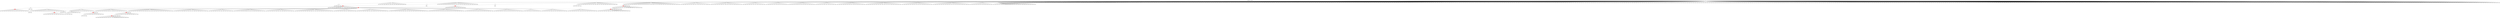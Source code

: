 digraph g {
	"49" -> "50";
	"50" [label="11"];
	"44" -> "45";
	"45" [color=indianred1, style=filled, label="2"];
	"43" -> "44";
	"44" [label="16"];
	"42" -> "43";
	"43" [color=indianred1, style=filled, label="25"];
	"41" -> "42";
	"42" [label="2"];
	"33" -> "34";
	"34" [label="22"];
	"29" -> "30";
	"30" [color=indianred1, style=filled, label="7"];
	"27" -> "28";
	"28" [label="13"];
	"26" -> "27";
	"27" [label="37"];
	"26" -> "29";
	"29" [label="8"];
	"22" -> "23";
	"23" [label="26"];
	"21" -> "22";
	"22" [color=indianred1, style=filled, label="20"];
	"20" -> "21";
	"21" [label="29"];
	"17" -> "18";
	"18" [color=indianred1, style=filled, label="18"];
	"16" -> "17";
	"17" [label="3"];
	"15" -> "16";
	"16" [color=indianred1, style=filled, label="49"];
	"14" -> "15";
	"15" [label="18"];
	"10" -> "11";
	"11" [label="42"];
	"10" -> "12";
	"12" [label="21"];
	"10" -> "13";
	"13" [label="19"];
	"10" -> "14";
	"14" [label="49"];
	"10" -> "19";
	"19" [label="33"];
	"10" -> "20";
	"20" [label="20"];
	"10" -> "24";
	"24" [label="31"];
	"10" -> "25";
	"25" [label="4"];
	"10" -> "26";
	"26" [label="7"];
	"10" -> "31";
	"31" [label="36"];
	"10" -> "32";
	"32" [label="46"];
	"10" -> "33";
	"33" [label="32"];
	"10" -> "35";
	"35" [label="15"];
	"10" -> "36";
	"36" [label="41"];
	"10" -> "37";
	"37" [label="43"];
	"10" -> "38";
	"38" [label="24"];
	"10" -> "39";
	"39" [label="10"];
	"10" -> "40";
	"40" [label="6"];
	"9" -> "10";
	"10" [color=indianred1, style=filled, label="34"];
	"8" -> "9";
	"9" [color=indianred1, style=filled, label="27"];
	"6" -> "7";
	"7" [label="17"];
	"6" -> "8";
	"8" [label="34"];
	"4" -> "5";
	"5" [color=indianred1, style=filled, label="47"];
	"3" -> "4";
	"4" [label="9"];
	"2" -> "3";
	"3" [color=indianred1, style=filled, label="50"];
	"1" -> "2";
	"2" [label="47"];
	"0" -> "1";
	"1" [label="50"];
	"0" -> "6";
	"6" [label="27"];
	"0" -> "41";
	"41" [label="25"];
	"0" -> "46";
	"46" [label="5"];
	"0" -> "47";
	"47" [label="12"];
	"0" -> "48";
	"48" [label="14"];
	"0" -> "49";
	"49" [label="1"];
	"0" -> "51";
	"51" [label="40"];
	"0" -> "52";
	"52" [label="39"];
	"0" -> "53";
	"53" [label="28"];
	"0" -> "54";
	"54" [label="35"];
	"0" -> "55";
	"55" [label="45"];
	"0" -> "56";
	"56" [label="30"];
	"0" -> "57";
	"57" [label="38"];
	"0" -> "58";
	"58" [label="44"];
	"0" -> "59";
	"59" [label="48"];
	"0" -> "60";
	"60" [label="23"];
	"0" [label="germline"];
	"0" -> "cell1";
	"cell1" [shape=box];
	"1" -> "cell2";
	"cell2" [shape=box];
	"49" -> "cell3";
	"cell3" [shape=box];
	"0" -> "cell4";
	"cell4" [shape=box];
	"0" -> "cell5";
	"cell5" [shape=box];
	"0" -> "cell6";
	"cell6" [shape=box];
	"32" -> "cell7";
	"cell7" [shape=box];
	"0" -> "cell8";
	"cell8" [shape=box];
	"0" -> "cell9";
	"cell9" [shape=box];
	"38" -> "cell10";
	"cell10" [shape=box];
	"0" -> "cell11";
	"cell11" [shape=box];
	"50" -> "cell12";
	"cell12" [shape=box];
	"0" -> "cell13";
	"cell13" [shape=box];
	"11" -> "cell14";
	"cell14" [shape=box];
	"0" -> "cell15";
	"cell15" [shape=box];
	"0" -> "cell16";
	"cell16" [shape=box];
	"16" -> "cell17";
	"cell17" [shape=box];
	"0" -> "cell18";
	"cell18" [shape=box];
	"0" -> "cell19";
	"cell19" [shape=box];
	"41" -> "cell20";
	"cell20" [shape=box];
	"49" -> "cell21";
	"cell21" [shape=box];
	"39" -> "cell22";
	"cell22" [shape=box];
	"19" -> "cell23";
	"cell23" [shape=box];
	"0" -> "cell24";
	"cell24" [shape=box];
	"0" -> "cell25";
	"cell25" [shape=box];
	"0" -> "cell26";
	"cell26" [shape=box];
	"0" -> "cell27";
	"cell27" [shape=box];
	"0" -> "cell28";
	"cell28" [shape=box];
	"43" -> "cell29";
	"cell29" [shape=box];
	"39" -> "cell30";
	"cell30" [shape=box];
	"0" -> "cell31";
	"cell31" [shape=box];
	"0" -> "cell32";
	"cell32" [shape=box];
	"0" -> "cell33";
	"cell33" [shape=box];
	"0" -> "cell34";
	"cell34" [shape=box];
	"0" -> "cell35";
	"cell35" [shape=box];
	"0" -> "cell36";
	"cell36" [shape=box];
	"0" -> "cell37";
	"cell37" [shape=box];
	"9" -> "cell38";
	"cell38" [shape=box];
	"0" -> "cell39";
	"cell39" [shape=box];
	"0" -> "cell40";
	"cell40" [shape=box];
	"0" -> "cell41";
	"cell41" [shape=box];
	"0" -> "cell42";
	"cell42" [shape=box];
	"45" -> "cell43";
	"cell43" [shape=box];
	"0" -> "cell44";
	"cell44" [shape=box];
	"33" -> "cell45";
	"cell45" [shape=box];
	"0" -> "cell46";
	"cell46" [shape=box];
	"0" -> "cell47";
	"cell47" [shape=box];
	"0" -> "cell48";
	"cell48" [shape=box];
	"0" -> "cell49";
	"cell49" [shape=box];
	"50" -> "cell50";
	"cell50" [shape=box];
	"0" -> "cell51";
	"cell51" [shape=box];
	"39" -> "cell52";
	"cell52" [shape=box];
	"35" -> "cell53";
	"cell53" [shape=box];
	"58" -> "cell54";
	"cell54" [shape=box];
	"0" -> "cell55";
	"cell55" [shape=box];
	"0" -> "cell56";
	"cell56" [shape=box];
	"0" -> "cell57";
	"cell57" [shape=box];
	"0" -> "cell58";
	"cell58" [shape=box];
	"24" -> "cell59";
	"cell59" [shape=box];
	"14" -> "cell60";
	"cell60" [shape=box];
	"16" -> "cell61";
	"cell61" [shape=box];
	"0" -> "cell62";
	"cell62" [shape=box];
	"12" -> "cell63";
	"cell63" [shape=box];
	"13" -> "cell64";
	"cell64" [shape=box];
	"47" -> "cell65";
	"cell65" [shape=box];
	"24" -> "cell66";
	"cell66" [shape=box];
	"60" -> "cell67";
	"cell67" [shape=box];
	"55" -> "cell68";
	"cell68" [shape=box];
	"32" -> "cell69";
	"cell69" [shape=box];
	"0" -> "cell70";
	"cell70" [shape=box];
	"0" -> "cell71";
	"cell71" [shape=box];
	"13" -> "cell72";
	"cell72" [shape=box];
	"0" -> "cell73";
	"cell73" [shape=box];
	"1" -> "cell74";
	"cell74" [shape=box];
	"0" -> "cell75";
	"cell75" [shape=box];
	"39" -> "cell76";
	"cell76" [shape=box];
	"0" -> "cell77";
	"cell77" [shape=box];
	"19" -> "cell78";
	"cell78" [shape=box];
	"0" -> "cell79";
	"cell79" [shape=box];
	"0" -> "cell80";
	"cell80" [shape=box];
	"3" -> "cell81";
	"cell81" [shape=box];
	"0" -> "cell82";
	"cell82" [shape=box];
	"0" -> "cell83";
	"cell83" [shape=box];
	"52" -> "cell84";
	"cell84" [shape=box];
	"14" -> "cell85";
	"cell85" [shape=box];
	"25" -> "cell86";
	"cell86" [shape=box];
	"57" -> "cell87";
	"cell87" [shape=box];
	"0" -> "cell88";
	"cell88" [shape=box];
	"0" -> "cell89";
	"cell89" [shape=box];
	"31" -> "cell90";
	"cell90" [shape=box];
	"0" -> "cell91";
	"cell91" [shape=box];
	"0" -> "cell92";
	"cell92" [shape=box];
	"0" -> "cell93";
	"cell93" [shape=box];
	"35" -> "cell94";
	"cell94" [shape=box];
	"20" -> "cell95";
	"cell95" [shape=box];
	"0" -> "cell96";
	"cell96" [shape=box];
	"13" -> "cell97";
	"cell97" [shape=box];
	"0" -> "cell98";
	"cell98" [shape=box];
	"5" -> "cell99";
	"cell99" [shape=box];
	"17" -> "cell100";
	"cell100" [shape=box];
	"0" -> "cell101";
	"cell101" [shape=box];
	"0" -> "cell102";
	"cell102" [shape=box];
	"0" -> "cell103";
	"cell103" [shape=box];
	"0" -> "cell104";
	"cell104" [shape=box];
	"6" -> "cell105";
	"cell105" [shape=box];
	"0" -> "cell106";
	"cell106" [shape=box];
	"0" -> "cell107";
	"cell107" [shape=box];
	"58" -> "cell108";
	"cell108" [shape=box];
	"0" -> "cell109";
	"cell109" [shape=box];
	"22" -> "cell110";
	"cell110" [shape=box];
	"0" -> "cell111";
	"cell111" [shape=box];
	"0" -> "cell112";
	"cell112" [shape=box];
	"0" -> "cell113";
	"cell113" [shape=box];
	"38" -> "cell114";
	"cell114" [shape=box];
	"0" -> "cell115";
	"cell115" [shape=box];
	"58" -> "cell116";
	"cell116" [shape=box];
	"13" -> "cell117";
	"cell117" [shape=box];
	"0" -> "cell118";
	"cell118" [shape=box];
	"0" -> "cell119";
	"cell119" [shape=box];
	"30" -> "cell120";
	"cell120" [shape=box];
	"59" -> "cell121";
	"cell121" [shape=box];
	"0" -> "cell122";
	"cell122" [shape=box];
	"27" -> "cell123";
	"cell123" [shape=box];
	"41" -> "cell124";
	"cell124" [shape=box];
	"5" -> "cell125";
	"cell125" [shape=box];
	"13" -> "cell126";
	"cell126" [shape=box];
	"32" -> "cell127";
	"cell127" [shape=box];
	"41" -> "cell128";
	"cell128" [shape=box];
	"41" -> "cell129";
	"cell129" [shape=box];
	"24" -> "cell130";
	"cell130" [shape=box];
	"5" -> "cell131";
	"cell131" [shape=box];
	"0" -> "cell132";
	"cell132" [shape=box];
	"0" -> "cell133";
	"cell133" [shape=box];
	"0" -> "cell134";
	"cell134" [shape=box];
	"0" -> "cell135";
	"cell135" [shape=box];
	"32" -> "cell136";
	"cell136" [shape=box];
	"0" -> "cell137";
	"cell137" [shape=box];
	"35" -> "cell138";
	"cell138" [shape=box];
	"0" -> "cell139";
	"cell139" [shape=box];
	"31" -> "cell140";
	"cell140" [shape=box];
	"0" -> "cell141";
	"cell141" [shape=box];
	"0" -> "cell142";
	"cell142" [shape=box];
	"19" -> "cell143";
	"cell143" [shape=box];
	"0" -> "cell144";
	"cell144" [shape=box];
	"0" -> "cell145";
	"cell145" [shape=box];
	"0" -> "cell146";
	"cell146" [shape=box];
	"0" -> "cell147";
	"cell147" [shape=box];
	"0" -> "cell148";
	"cell148" [shape=box];
	"40" -> "cell149";
	"cell149" [shape=box];
	"42" -> "cell150";
	"cell150" [shape=box];
	"35" -> "cell151";
	"cell151" [shape=box];
	"0" -> "cell152";
	"cell152" [shape=box];
	"14" -> "cell153";
	"cell153" [shape=box];
	"21" -> "cell154";
	"cell154" [shape=box];
	"1" -> "cell155";
	"cell155" [shape=box];
	"52" -> "cell156";
	"cell156" [shape=box];
	"32" -> "cell157";
	"cell157" [shape=box];
	"29" -> "cell158";
	"cell158" [shape=box];
	"0" -> "cell159";
	"cell159" [shape=box];
	"39" -> "cell160";
	"cell160" [shape=box];
	"6" -> "cell161";
	"cell161" [shape=box];
	"0" -> "cell162";
	"cell162" [shape=box];
	"0" -> "cell163";
	"cell163" [shape=box];
	"0" -> "cell164";
	"cell164" [shape=box];
	"0" -> "cell165";
	"cell165" [shape=box];
	"0" -> "cell166";
	"cell166" [shape=box];
	"56" -> "cell167";
	"cell167" [shape=box];
	"27" -> "cell168";
	"cell168" [shape=box];
	"25" -> "cell169";
	"cell169" [shape=box];
	"0" -> "cell170";
	"cell170" [shape=box];
	"31" -> "cell171";
	"cell171" [shape=box];
	"0" -> "cell172";
	"cell172" [shape=box];
	"0" -> "cell173";
	"cell173" [shape=box];
	"0" -> "cell174";
	"cell174" [shape=box];
	"0" -> "cell175";
	"cell175" [shape=box];
	"18" -> "cell176";
	"cell176" [shape=box];
	"0" -> "cell177";
	"cell177" [shape=box];
	"51" -> "cell178";
	"cell178" [shape=box];
	"0" -> "cell179";
	"cell179" [shape=box];
	"0" -> "cell180";
	"cell180" [shape=box];
	"0" -> "cell181";
	"cell181" [shape=box];
	"35" -> "cell182";
	"cell182" [shape=box];
	"0" -> "cell183";
	"cell183" [shape=box];
	"0" -> "cell184";
	"cell184" [shape=box];
	"0" -> "cell185";
	"cell185" [shape=box];
	"0" -> "cell186";
	"cell186" [shape=box];
	"0" -> "cell187";
	"cell187" [shape=box];
	"0" -> "cell188";
	"cell188" [shape=box];
	"0" -> "cell189";
	"cell189" [shape=box];
	"59" -> "cell190";
	"cell190" [shape=box];
	"0" -> "cell191";
	"cell191" [shape=box];
	"1" -> "cell192";
	"cell192" [shape=box];
	"0" -> "cell193";
	"cell193" [shape=box];
	"59" -> "cell194";
	"cell194" [shape=box];
	"0" -> "cell195";
	"cell195" [shape=box];
	"20" -> "cell196";
	"cell196" [shape=box];
	"0" -> "cell197";
	"cell197" [shape=box];
	"11" -> "cell198";
	"cell198" [shape=box];
	"0" -> "cell199";
	"cell199" [shape=box];
	"0" -> "cell200";
	"cell200" [shape=box];
	"36" -> "cell201";
	"cell201" [shape=box];
	"0" -> "cell202";
	"cell202" [shape=box];
	"6" -> "cell203";
	"cell203" [shape=box];
	"0" -> "cell204";
	"cell204" [shape=box];
	"0" -> "cell205";
	"cell205" [shape=box];
	"18" -> "cell206";
	"cell206" [shape=box];
	"0" -> "cell207";
	"cell207" [shape=box];
	"0" -> "cell208";
	"cell208" [shape=box];
	"0" -> "cell209";
	"cell209" [shape=box];
	"0" -> "cell210";
	"cell210" [shape=box];
	"0" -> "cell211";
	"cell211" [shape=box];
	"30" -> "cell212";
	"cell212" [shape=box];
	"0" -> "cell213";
	"cell213" [shape=box];
	"0" -> "cell214";
	"cell214" [shape=box];
	"0" -> "cell215";
	"cell215" [shape=box];
	"20" -> "cell216";
	"cell216" [shape=box];
	"47" -> "cell217";
	"cell217" [shape=box];
	"43" -> "cell218";
	"cell218" [shape=box];
	"0" -> "cell219";
	"cell219" [shape=box];
	"1" -> "cell220";
	"cell220" [shape=box];
	"33" -> "cell221";
	"cell221" [shape=box];
	"0" -> "cell222";
	"cell222" [shape=box];
	"0" -> "cell223";
	"cell223" [shape=box];
	"0" -> "cell224";
	"cell224" [shape=box];
	"7" -> "cell225";
	"cell225" [shape=box];
	"0" -> "cell226";
	"cell226" [shape=box];
	"35" -> "cell227";
	"cell227" [shape=box];
	"31" -> "cell228";
	"cell228" [shape=box];
	"18" -> "cell229";
	"cell229" [shape=box];
	"11" -> "cell230";
	"cell230" [shape=box];
	"0" -> "cell231";
	"cell231" [shape=box];
	"45" -> "cell232";
	"cell232" [shape=box];
	"5" -> "cell233";
	"cell233" [shape=box];
	"0" -> "cell234";
	"cell234" [shape=box];
	"3" -> "cell235";
	"cell235" [shape=box];
	"1" -> "cell236";
	"cell236" [shape=box];
	"0" -> "cell237";
	"cell237" [shape=box];
	"0" -> "cell238";
	"cell238" [shape=box];
	"0" -> "cell239";
	"cell239" [shape=box];
	"0" -> "cell240";
	"cell240" [shape=box];
	"31" -> "cell241";
	"cell241" [shape=box];
	"0" -> "cell242";
	"cell242" [shape=box];
	"3" -> "cell243";
	"cell243" [shape=box];
	"58" -> "cell244";
	"cell244" [shape=box];
	"20" -> "cell245";
	"cell245" [shape=box];
	"43" -> "cell246";
	"cell246" [shape=box];
	"1" -> "cell247";
	"cell247" [shape=box];
	"0" -> "cell248";
	"cell248" [shape=box];
	"0" -> "cell249";
	"cell249" [shape=box];
	"19" -> "cell250";
	"cell250" [shape=box];
	"17" -> "cell251";
	"cell251" [shape=box];
	"3" -> "cell252";
	"cell252" [shape=box];
	"0" -> "cell253";
	"cell253" [shape=box];
	"0" -> "cell254";
	"cell254" [shape=box];
	"41" -> "cell255";
	"cell255" [shape=box];
	"0" -> "cell256";
	"cell256" [shape=box];
	"28" -> "cell257";
	"cell257" [shape=box];
	"16" -> "cell258";
	"cell258" [shape=box];
	"0" -> "cell259";
	"cell259" [shape=box];
	"18" -> "cell260";
	"cell260" [shape=box];
	"0" -> "cell261";
	"cell261" [shape=box];
	"0" -> "cell262";
	"cell262" [shape=box];
	"41" -> "cell263";
	"cell263" [shape=box];
	"0" -> "cell264";
	"cell264" [shape=box];
	"0" -> "cell265";
	"cell265" [shape=box];
	"0" -> "cell266";
	"cell266" [shape=box];
	"47" -> "cell267";
	"cell267" [shape=box];
	"57" -> "cell268";
	"cell268" [shape=box];
	"0" -> "cell269";
	"cell269" [shape=box];
	"0" -> "cell270";
	"cell270" [shape=box];
	"11" -> "cell271";
	"cell271" [shape=box];
	"59" -> "cell272";
	"cell272" [shape=box];
	"0" -> "cell273";
	"cell273" [shape=box];
	"0" -> "cell274";
	"cell274" [shape=box];
	"23" -> "cell275";
	"cell275" [shape=box];
	"0" -> "cell276";
	"cell276" [shape=box];
	"16" -> "cell277";
	"cell277" [shape=box];
	"57" -> "cell278";
	"cell278" [shape=box];
	"0" -> "cell279";
	"cell279" [shape=box];
	"0" -> "cell280";
	"cell280" [shape=box];
	"0" -> "cell281";
	"cell281" [shape=box];
	"0" -> "cell282";
	"cell282" [shape=box];
	"0" -> "cell283";
	"cell283" [shape=box];
	"48" -> "cell284";
	"cell284" [shape=box];
	"12" -> "cell285";
	"cell285" [shape=box];
	"0" -> "cell286";
	"cell286" [shape=box];
	"0" -> "cell287";
	"cell287" [shape=box];
	"45" -> "cell288";
	"cell288" [shape=box];
	"0" -> "cell289";
	"cell289" [shape=box];
	"0" -> "cell290";
	"cell290" [shape=box];
	"0" -> "cell291";
	"cell291" [shape=box];
	"58" -> "cell292";
	"cell292" [shape=box];
	"0" -> "cell293";
	"cell293" [shape=box];
	"0" -> "cell294";
	"cell294" [shape=box];
	"6" -> "cell295";
	"cell295" [shape=box];
	"0" -> "cell296";
	"cell296" [shape=box];
	"57" -> "cell297";
	"cell297" [shape=box];
	"16" -> "cell298";
	"cell298" [shape=box];
	"0" -> "cell299";
	"cell299" [shape=box];
	"56" -> "cell300";
	"cell300" [shape=box];
	"5" -> "cell301";
	"cell301" [shape=box];
	"4" -> "cell302";
	"cell302" [shape=box];
	"0" -> "cell303";
	"cell303" [shape=box];
	"24" -> "cell304";
	"cell304" [shape=box];
	"0" -> "cell305";
	"cell305" [shape=box];
	"0" -> "cell306";
	"cell306" [shape=box];
	"40" -> "cell307";
	"cell307" [shape=box];
	"0" -> "cell308";
	"cell308" [shape=box];
	"0" -> "cell309";
	"cell309" [shape=box];
	"0" -> "cell310";
	"cell310" [shape=box];
	"0" -> "cell311";
	"cell311" [shape=box];
	"0" -> "cell312";
	"cell312" [shape=box];
	"9" -> "cell313";
	"cell313" [shape=box];
	"6" -> "cell314";
	"cell314" [shape=box];
	"0" -> "cell315";
	"cell315" [shape=box];
	"24" -> "cell316";
	"cell316" [shape=box];
	"9" -> "cell317";
	"cell317" [shape=box];
	"0" -> "cell318";
	"cell318" [shape=box];
	"0" -> "cell319";
	"cell319" [shape=box];
	"57" -> "cell320";
	"cell320" [shape=box];
	"49" -> "cell321";
	"cell321" [shape=box];
	"36" -> "cell322";
	"cell322" [shape=box];
	"0" -> "cell323";
	"cell323" [shape=box];
	"38" -> "cell324";
	"cell324" [shape=box];
	"0" -> "cell325";
	"cell325" [shape=box];
	"0" -> "cell326";
	"cell326" [shape=box];
	"0" -> "cell327";
	"cell327" [shape=box];
	"0" -> "cell328";
	"cell328" [shape=box];
	"0" -> "cell329";
	"cell329" [shape=box];
	"0" -> "cell330";
	"cell330" [shape=box];
	"3" -> "cell331";
	"cell331" [shape=box];
	"0" -> "cell332";
	"cell332" [shape=box];
	"40" -> "cell333";
	"cell333" [shape=box];
	"0" -> "cell334";
	"cell334" [shape=box];
	"0" -> "cell335";
	"cell335" [shape=box];
	"32" -> "cell336";
	"cell336" [shape=box];
	"25" -> "cell337";
	"cell337" [shape=box];
	"0" -> "cell338";
	"cell338" [shape=box];
	"0" -> "cell339";
	"cell339" [shape=box];
	"0" -> "cell340";
	"cell340" [shape=box];
	"0" -> "cell341";
	"cell341" [shape=box];
	"0" -> "cell342";
	"cell342" [shape=box];
	"56" -> "cell343";
	"cell343" [shape=box];
	"0" -> "cell344";
	"cell344" [shape=box];
	"55" -> "cell345";
	"cell345" [shape=box];
	"0" -> "cell346";
	"cell346" [shape=box];
	"56" -> "cell347";
	"cell347" [shape=box];
	"0" -> "cell348";
	"cell348" [shape=box];
	"0" -> "cell349";
	"cell349" [shape=box];
	"0" -> "cell350";
	"cell350" [shape=box];
	"41" -> "cell351";
	"cell351" [shape=box];
	"0" -> "cell352";
	"cell352" [shape=box];
	"0" -> "cell353";
	"cell353" [shape=box];
	"0" -> "cell354";
	"cell354" [shape=box];
	"60" -> "cell355";
	"cell355" [shape=box];
	"1" -> "cell356";
	"cell356" [shape=box];
	"0" -> "cell357";
	"cell357" [shape=box];
	"0" -> "cell358";
	"cell358" [shape=box];
	"0" -> "cell359";
	"cell359" [shape=box];
	"33" -> "cell360";
	"cell360" [shape=box];
	"9" -> "cell361";
	"cell361" [shape=box];
	"0" -> "cell362";
	"cell362" [shape=box];
	"2" -> "cell363";
	"cell363" [shape=box];
	"55" -> "cell364";
	"cell364" [shape=box];
	"0" -> "cell365";
	"cell365" [shape=box];
	"48" -> "cell366";
	"cell366" [shape=box];
	"54" -> "cell367";
	"cell367" [shape=box];
	"16" -> "cell368";
	"cell368" [shape=box];
	"51" -> "cell369";
	"cell369" [shape=box];
	"0" -> "cell370";
	"cell370" [shape=box];
	"3" -> "cell371";
	"cell371" [shape=box];
	"14" -> "cell372";
	"cell372" [shape=box];
	"0" -> "cell373";
	"cell373" [shape=box];
	"0" -> "cell374";
	"cell374" [shape=box];
	"0" -> "cell375";
	"cell375" [shape=box];
	"0" -> "cell376";
	"cell376" [shape=box];
	"3" -> "cell377";
	"cell377" [shape=box];
	"45" -> "cell378";
	"cell378" [shape=box];
	"0" -> "cell379";
	"cell379" [shape=box];
	"51" -> "cell380";
	"cell380" [shape=box];
	"57" -> "cell381";
	"cell381" [shape=box];
	"0" -> "cell382";
	"cell382" [shape=box];
	"0" -> "cell383";
	"cell383" [shape=box];
	"0" -> "cell384";
	"cell384" [shape=box];
	"39" -> "cell385";
	"cell385" [shape=box];
	"0" -> "cell386";
	"cell386" [shape=box];
	"0" -> "cell387";
	"cell387" [shape=box];
	"0" -> "cell388";
	"cell388" [shape=box];
	"0" -> "cell389";
	"cell389" [shape=box];
	"0" -> "cell390";
	"cell390" [shape=box];
	"37" -> "cell391";
	"cell391" [shape=box];
	"0" -> "cell392";
	"cell392" [shape=box];
	"4" -> "cell393";
	"cell393" [shape=box];
	"0" -> "cell394";
	"cell394" [shape=box];
	"0" -> "cell395";
	"cell395" [shape=box];
	"0" -> "cell396";
	"cell396" [shape=box];
	"0" -> "cell397";
	"cell397" [shape=box];
	"0" -> "cell398";
	"cell398" [shape=box];
	"12" -> "cell399";
	"cell399" [shape=box];
	"16" -> "cell400";
	"cell400" [shape=box];
	"0" -> "cell401";
	"cell401" [shape=box];
	"0" -> "cell402";
	"cell402" [shape=box];
	"26" -> "cell403";
	"cell403" [shape=box];
	"0" -> "cell404";
	"cell404" [shape=box];
	"0" -> "cell405";
	"cell405" [shape=box];
	"0" -> "cell406";
	"cell406" [shape=box];
	"0" -> "cell407";
	"cell407" [shape=box];
	"6" -> "cell408";
	"cell408" [shape=box];
	"45" -> "cell409";
	"cell409" [shape=box];
	"0" -> "cell410";
	"cell410" [shape=box];
	"0" -> "cell411";
	"cell411" [shape=box];
	"6" -> "cell412";
	"cell412" [shape=box];
	"0" -> "cell413";
	"cell413" [shape=box];
	"19" -> "cell414";
	"cell414" [shape=box];
	"53" -> "cell415";
	"cell415" [shape=box];
	"39" -> "cell416";
	"cell416" [shape=box];
	"0" -> "cell417";
	"cell417" [shape=box];
	"0" -> "cell418";
	"cell418" [shape=box];
	"16" -> "cell419";
	"cell419" [shape=box];
	"0" -> "cell420";
	"cell420" [shape=box];
	"0" -> "cell421";
	"cell421" [shape=box];
	"47" -> "cell422";
	"cell422" [shape=box];
	"0" -> "cell423";
	"cell423" [shape=box];
	"35" -> "cell424";
	"cell424" [shape=box];
	"28" -> "cell425";
	"cell425" [shape=box];
	"0" -> "cell426";
	"cell426" [shape=box];
	"0" -> "cell427";
	"cell427" [shape=box];
	"3" -> "cell428";
	"cell428" [shape=box];
	"0" -> "cell429";
	"cell429" [shape=box];
	"29" -> "cell430";
	"cell430" [shape=box];
	"0" -> "cell431";
	"cell431" [shape=box];
	"32" -> "cell432";
	"cell432" [shape=box];
	"0" -> "cell433";
	"cell433" [shape=box];
	"0" -> "cell434";
	"cell434" [shape=box];
	"0" -> "cell435";
	"cell435" [shape=box];
	"1" -> "cell436";
	"cell436" [shape=box];
	"0" -> "cell437";
	"cell437" [shape=box];
	"19" -> "cell438";
	"cell438" [shape=box];
	"0" -> "cell439";
	"cell439" [shape=box];
	"0" -> "cell440";
	"cell440" [shape=box];
	"51" -> "cell441";
	"cell441" [shape=box];
	"0" -> "cell442";
	"cell442" [shape=box];
	"0" -> "cell443";
	"cell443" [shape=box];
	"0" -> "cell444";
	"cell444" [shape=box];
	"48" -> "cell445";
	"cell445" [shape=box];
	"45" -> "cell446";
	"cell446" [shape=box];
	"0" -> "cell447";
	"cell447" [shape=box];
	"0" -> "cell448";
	"cell448" [shape=box];
	"18" -> "cell449";
	"cell449" [shape=box];
	"54" -> "cell450";
	"cell450" [shape=box];
	"46" -> "cell451";
	"cell451" [shape=box];
	"0" -> "cell452";
	"cell452" [shape=box];
	"0" -> "cell453";
	"cell453" [shape=box];
	"0" -> "cell454";
	"cell454" [shape=box];
	"1" -> "cell455";
	"cell455" [shape=box];
	"38" -> "cell456";
	"cell456" [shape=box];
	"23" -> "cell457";
	"cell457" [shape=box];
	"0" -> "cell458";
	"cell458" [shape=box];
	"0" -> "cell459";
	"cell459" [shape=box];
	"0" -> "cell460";
	"cell460" [shape=box];
	"0" -> "cell461";
	"cell461" [shape=box];
	"35" -> "cell462";
	"cell462" [shape=box];
	"20" -> "cell463";
	"cell463" [shape=box];
	"26" -> "cell464";
	"cell464" [shape=box];
	"4" -> "cell465";
	"cell465" [shape=box];
	"5" -> "cell466";
	"cell466" [shape=box];
	"0" -> "cell467";
	"cell467" [shape=box];
	"0" -> "cell468";
	"cell468" [shape=box];
	"57" -> "cell469";
	"cell469" [shape=box];
	"0" -> "cell470";
	"cell470" [shape=box];
	"43" -> "cell471";
	"cell471" [shape=box];
	"0" -> "cell472";
	"cell472" [shape=box];
	"0" -> "cell473";
	"cell473" [shape=box];
	"22" -> "cell474";
	"cell474" [shape=box];
	"0" -> "cell475";
	"cell475" [shape=box];
	"0" -> "cell476";
	"cell476" [shape=box];
	"0" -> "cell477";
	"cell477" [shape=box];
	"5" -> "cell478";
	"cell478" [shape=box];
	"0" -> "cell479";
	"cell479" [shape=box];
	"0" -> "cell480";
	"cell480" [shape=box];
	"19" -> "cell481";
	"cell481" [shape=box];
	"0" -> "cell482";
	"cell482" [shape=box];
	"0" -> "cell483";
	"cell483" [shape=box];
	"41" -> "cell484";
	"cell484" [shape=box];
	"43" -> "cell485";
	"cell485" [shape=box];
	"0" -> "cell486";
	"cell486" [shape=box];
	"0" -> "cell487";
	"cell487" [shape=box];
	"0" -> "cell488";
	"cell488" [shape=box];
	"0" -> "cell489";
	"cell489" [shape=box];
	"0" -> "cell490";
	"cell490" [shape=box];
	"0" -> "cell491";
	"cell491" [shape=box];
	"0" -> "cell492";
	"cell492" [shape=box];
	"0" -> "cell493";
	"cell493" [shape=box];
	"6" -> "cell494";
	"cell494" [shape=box];
	"41" -> "cell495";
	"cell495" [shape=box];
	"0" -> "cell496";
	"cell496" [shape=box];
	"0" -> "cell497";
	"cell497" [shape=box];
	"1" -> "cell498";
	"cell498" [shape=box];
	"41" -> "cell499";
	"cell499" [shape=box];
	"1" -> "cell500";
	"cell500" [shape=box];
	"56" -> "cell501";
	"cell501" [shape=box];
	"36" -> "cell502";
	"cell502" [shape=box];
	"0" -> "cell503";
	"cell503" [shape=box];
	"9" -> "cell504";
	"cell504" [shape=box];
	"0" -> "cell505";
	"cell505" [shape=box];
	"0" -> "cell506";
	"cell506" [shape=box];
	"58" -> "cell507";
	"cell507" [shape=box];
	"0" -> "cell508";
	"cell508" [shape=box];
	"0" -> "cell509";
	"cell509" [shape=box];
	"0" -> "cell510";
	"cell510" [shape=box];
	"0" -> "cell511";
	"cell511" [shape=box];
	"0" -> "cell512";
	"cell512" [shape=box];
	"0" -> "cell513";
	"cell513" [shape=box];
	"36" -> "cell514";
	"cell514" [shape=box];
	"0" -> "cell515";
	"cell515" [shape=box];
	"0" -> "cell516";
	"cell516" [shape=box];
	"0" -> "cell517";
	"cell517" [shape=box];
	"0" -> "cell518";
	"cell518" [shape=box];
	"5" -> "cell519";
	"cell519" [shape=box];
	"0" -> "cell520";
	"cell520" [shape=box];
	"0" -> "cell521";
	"cell521" [shape=box];
	"52" -> "cell522";
	"cell522" [shape=box];
	"0" -> "cell523";
	"cell523" [shape=box];
	"47" -> "cell524";
	"cell524" [shape=box];
	"0" -> "cell525";
	"cell525" [shape=box];
	"12" -> "cell526";
	"cell526" [shape=box];
	"0" -> "cell527";
	"cell527" [shape=box];
	"45" -> "cell528";
	"cell528" [shape=box];
	"33" -> "cell529";
	"cell529" [shape=box];
	"56" -> "cell530";
	"cell530" [shape=box];
	"0" -> "cell531";
	"cell531" [shape=box];
	"0" -> "cell532";
	"cell532" [shape=box];
	"59" -> "cell533";
	"cell533" [shape=box];
	"0" -> "cell534";
	"cell534" [shape=box];
	"31" -> "cell535";
	"cell535" [shape=box];
	"0" -> "cell536";
	"cell536" [shape=box];
	"0" -> "cell537";
	"cell537" [shape=box];
	"5" -> "cell538";
	"cell538" [shape=box];
	"34" -> "cell539";
	"cell539" [shape=box];
	"0" -> "cell540";
	"cell540" [shape=box];
	"0" -> "cell541";
	"cell541" [shape=box];
	"0" -> "cell542";
	"cell542" [shape=box];
	"0" -> "cell543";
	"cell543" [shape=box];
	"20" -> "cell544";
	"cell544" [shape=box];
	"30" -> "cell545";
	"cell545" [shape=box];
	"0" -> "cell546";
	"cell546" [shape=box];
	"0" -> "cell547";
	"cell547" [shape=box];
	"40" -> "cell548";
	"cell548" [shape=box];
	"0" -> "cell549";
	"cell549" [shape=box];
	"0" -> "cell550";
	"cell550" [shape=box];
	"54" -> "cell551";
	"cell551" [shape=box];
	"46" -> "cell552";
	"cell552" [shape=box];
	"32" -> "cell553";
	"cell553" [shape=box];
	"35" -> "cell554";
	"cell554" [shape=box];
	"0" -> "cell555";
	"cell555" [shape=box];
	"37" -> "cell556";
	"cell556" [shape=box];
	"55" -> "cell557";
	"cell557" [shape=box];
	"0" -> "cell558";
	"cell558" [shape=box];
	"57" -> "cell559";
	"cell559" [shape=box];
	"0" -> "cell560";
	"cell560" [shape=box];
	"0" -> "cell561";
	"cell561" [shape=box];
	"6" -> "cell562";
	"cell562" [shape=box];
	"0" -> "cell563";
	"cell563" [shape=box];
	"35" -> "cell564";
	"cell564" [shape=box];
	"0" -> "cell565";
	"cell565" [shape=box];
	"6" -> "cell566";
	"cell566" [shape=box];
	"36" -> "cell567";
	"cell567" [shape=box];
	"0" -> "cell568";
	"cell568" [shape=box];
	"33" -> "cell569";
	"cell569" [shape=box];
	"0" -> "cell570";
	"cell570" [shape=box];
	"1" -> "cell571";
	"cell571" [shape=box];
	"0" -> "cell572";
	"cell572" [shape=box];
	"0" -> "cell573";
	"cell573" [shape=box];
	"56" -> "cell574";
	"cell574" [shape=box];
	"0" -> "cell575";
	"cell575" [shape=box];
	"41" -> "cell576";
	"cell576" [shape=box];
	"6" -> "cell577";
	"cell577" [shape=box];
	"19" -> "cell578";
	"cell578" [shape=box];
	"36" -> "cell579";
	"cell579" [shape=box];
	"26" -> "cell580";
	"cell580" [shape=box];
	"24" -> "cell581";
	"cell581" [shape=box];
	"0" -> "cell582";
	"cell582" [shape=box];
	"0" -> "cell583";
	"cell583" [shape=box];
	"27" -> "cell584";
	"cell584" [shape=box];
	"20" -> "cell585";
	"cell585" [shape=box];
	"0" -> "cell586";
	"cell586" [shape=box];
	"0" -> "cell587";
	"cell587" [shape=box];
	"0" -> "cell588";
	"cell588" [shape=box];
	"46" -> "cell589";
	"cell589" [shape=box];
	"0" -> "cell590";
	"cell590" [shape=box];
	"52" -> "cell591";
	"cell591" [shape=box];
	"0" -> "cell592";
	"cell592" [shape=box];
	"0" -> "cell593";
	"cell593" [shape=box];
	"22" -> "cell594";
	"cell594" [shape=box];
	"54" -> "cell595";
	"cell595" [shape=box];
	"48" -> "cell596";
	"cell596" [shape=box];
	"0" -> "cell597";
	"cell597" [shape=box];
	"54" -> "cell598";
	"cell598" [shape=box];
	"0" -> "cell599";
	"cell599" [shape=box];
	"57" -> "cell600";
	"cell600" [shape=box];
	"0" -> "cell601";
	"cell601" [shape=box];
	"1" -> "cell602";
	"cell602" [shape=box];
	"25" -> "cell603";
	"cell603" [shape=box];
	"0" -> "cell604";
	"cell604" [shape=box];
	"24" -> "cell605";
	"cell605" [shape=box];
	"0" -> "cell606";
	"cell606" [shape=box];
	"0" -> "cell607";
	"cell607" [shape=box];
	"32" -> "cell608";
	"cell608" [shape=box];
	"5" -> "cell609";
	"cell609" [shape=box];
	"6" -> "cell610";
	"cell610" [shape=box];
	"35" -> "cell611";
	"cell611" [shape=box];
	"55" -> "cell612";
	"cell612" [shape=box];
	"13" -> "cell613";
	"cell613" [shape=box];
	"0" -> "cell614";
	"cell614" [shape=box];
	"11" -> "cell615";
	"cell615" [shape=box];
	"0" -> "cell616";
	"cell616" [shape=box];
	"0" -> "cell617";
	"cell617" [shape=box];
	"0" -> "cell618";
	"cell618" [shape=box];
	"53" -> "cell619";
	"cell619" [shape=box];
	"41" -> "cell620";
	"cell620" [shape=box];
	"37" -> "cell621";
	"cell621" [shape=box];
	"49" -> "cell622";
	"cell622" [shape=box];
	"33" -> "cell623";
	"cell623" [shape=box];
	"43" -> "cell624";
	"cell624" [shape=box];
	"16" -> "cell625";
	"cell625" [shape=box];
	"0" -> "cell626";
	"cell626" [shape=box];
	"0" -> "cell627";
	"cell627" [shape=box];
	"0" -> "cell628";
	"cell628" [shape=box];
	"6" -> "cell629";
	"cell629" [shape=box];
	"0" -> "cell630";
	"cell630" [shape=box];
	"0" -> "cell631";
	"cell631" [shape=box];
	"0" -> "cell632";
	"cell632" [shape=box];
	"60" -> "cell633";
	"cell633" [shape=box];
	"0" -> "cell634";
	"cell634" [shape=box];
	"1" -> "cell635";
	"cell635" [shape=box];
	"13" -> "cell636";
	"cell636" [shape=box];
	"30" -> "cell637";
	"cell637" [shape=box];
	"0" -> "cell638";
	"cell638" [shape=box];
	"54" -> "cell639";
	"cell639" [shape=box];
	"37" -> "cell640";
	"cell640" [shape=box];
	"0" -> "cell641";
	"cell641" [shape=box];
	"0" -> "cell642";
	"cell642" [shape=box];
	"45" -> "cell643";
	"cell643" [shape=box];
	"48" -> "cell644";
	"cell644" [shape=box];
	"33" -> "cell645";
	"cell645" [shape=box];
	"19" -> "cell646";
	"cell646" [shape=box];
	"41" -> "cell647";
	"cell647" [shape=box];
	"0" -> "cell648";
	"cell648" [shape=box];
	"0" -> "cell649";
	"cell649" [shape=box];
	"49" -> "cell650";
	"cell650" [shape=box];
	"0" -> "cell651";
	"cell651" [shape=box];
	"0" -> "cell652";
	"cell652" [shape=box];
	"0" -> "cell653";
	"cell653" [shape=box];
	"0" -> "cell654";
	"cell654" [shape=box];
	"0" -> "cell655";
	"cell655" [shape=box];
	"54" -> "cell656";
	"cell656" [shape=box];
	"54" -> "cell657";
	"cell657" [shape=box];
	"0" -> "cell658";
	"cell658" [shape=box];
	"36" -> "cell659";
	"cell659" [shape=box];
	"0" -> "cell660";
	"cell660" [shape=box];
	"0" -> "cell661";
	"cell661" [shape=box];
	"0" -> "cell662";
	"cell662" [shape=box];
	"0" -> "cell663";
	"cell663" [shape=box];
	"15" -> "cell664";
	"cell664" [shape=box];
	"41" -> "cell665";
	"cell665" [shape=box];
	"6" -> "cell666";
	"cell666" [shape=box];
	"30" -> "cell667";
	"cell667" [shape=box];
	"0" -> "cell668";
	"cell668" [shape=box];
	"0" -> "cell669";
	"cell669" [shape=box];
	"0" -> "cell670";
	"cell670" [shape=box];
	"20" -> "cell671";
	"cell671" [shape=box];
	"51" -> "cell672";
	"cell672" [shape=box];
	"0" -> "cell673";
	"cell673" [shape=box];
	"32" -> "cell674";
	"cell674" [shape=box];
	"0" -> "cell675";
	"cell675" [shape=box];
	"0" -> "cell676";
	"cell676" [shape=box];
	"35" -> "cell677";
	"cell677" [shape=box];
	"14" -> "cell678";
	"cell678" [shape=box];
	"0" -> "cell679";
	"cell679" [shape=box];
	"58" -> "cell680";
	"cell680" [shape=box];
	"9" -> "cell681";
	"cell681" [shape=box];
	"24" -> "cell682";
	"cell682" [shape=box];
	"51" -> "cell683";
	"cell683" [shape=box];
	"0" -> "cell684";
	"cell684" [shape=box];
	"47" -> "cell685";
	"cell685" [shape=box];
	"24" -> "cell686";
	"cell686" [shape=box];
	"55" -> "cell687";
	"cell687" [shape=box];
	"14" -> "cell688";
	"cell688" [shape=box];
	"54" -> "cell689";
	"cell689" [shape=box];
	"0" -> "cell690";
	"cell690" [shape=box];
	"0" -> "cell691";
	"cell691" [shape=box];
	"51" -> "cell692";
	"cell692" [shape=box];
	"11" -> "cell693";
	"cell693" [shape=box];
	"0" -> "cell694";
	"cell694" [shape=box];
	"0" -> "cell695";
	"cell695" [shape=box];
	"52" -> "cell696";
	"cell696" [shape=box];
	"0" -> "cell697";
	"cell697" [shape=box];
	"26" -> "cell698";
	"cell698" [shape=box];
	"27" -> "cell699";
	"cell699" [shape=box];
	"0" -> "cell700";
	"cell700" [shape=box];
	"37" -> "cell701";
	"cell701" [shape=box];
	"0" -> "cell702";
	"cell702" [shape=box];
	"26" -> "cell703";
	"cell703" [shape=box];
	"0" -> "cell704";
	"cell704" [shape=box];
	"37" -> "cell705";
	"cell705" [shape=box];
	"41" -> "cell706";
	"cell706" [shape=box];
	"18" -> "cell707";
	"cell707" [shape=box];
	"0" -> "cell708";
	"cell708" [shape=box];
	"18" -> "cell709";
	"cell709" [shape=box];
	"0" -> "cell710";
	"cell710" [shape=box];
	"0" -> "cell711";
	"cell711" [shape=box];
	"0" -> "cell712";
	"cell712" [shape=box];
	"24" -> "cell713";
	"cell713" [shape=box];
	"59" -> "cell714";
	"cell714" [shape=box];
	"13" -> "cell715";
	"cell715" [shape=box];
	"12" -> "cell716";
	"cell716" [shape=box];
	"16" -> "cell717";
	"cell717" [shape=box];
	"0" -> "cell718";
	"cell718" [shape=box];
	"2" -> "cell719";
	"cell719" [shape=box];
	"0" -> "cell720";
	"cell720" [shape=box];
	"0" -> "cell721";
	"cell721" [shape=box];
	"38" -> "cell722";
	"cell722" [shape=box];
	"0" -> "cell723";
	"cell723" [shape=box];
	"51" -> "cell724";
	"cell724" [shape=box];
	"37" -> "cell725";
	"cell725" [shape=box];
	"57" -> "cell726";
	"cell726" [shape=box];
	"18" -> "cell727";
	"cell727" [shape=box];
	"12" -> "cell728";
	"cell728" [shape=box];
	"51" -> "cell729";
	"cell729" [shape=box];
	"31" -> "cell730";
	"cell730" [shape=box];
	"0" -> "cell731";
	"cell731" [shape=box];
	"0" -> "cell732";
	"cell732" [shape=box];
	"0" -> "cell733";
	"cell733" [shape=box];
	"11" -> "cell734";
	"cell734" [shape=box];
	"46" -> "cell735";
	"cell735" [shape=box];
	"0" -> "cell736";
	"cell736" [shape=box];
	"0" -> "cell737";
	"cell737" [shape=box];
	"14" -> "cell738";
	"cell738" [shape=box];
	"9" -> "cell739";
	"cell739" [shape=box];
	"0" -> "cell740";
	"cell740" [shape=box];
	"0" -> "cell741";
	"cell741" [shape=box];
	"46" -> "cell742";
	"cell742" [shape=box];
	"37" -> "cell743";
	"cell743" [shape=box];
	"49" -> "cell744";
	"cell744" [shape=box];
	"25" -> "cell745";
	"cell745" [shape=box];
	"0" -> "cell746";
	"cell746" [shape=box];
	"0" -> "cell747";
	"cell747" [shape=box];
	"57" -> "cell748";
	"cell748" [shape=box];
	"0" -> "cell749";
	"cell749" [shape=box];
	"11" -> "cell750";
	"cell750" [shape=box];
	"5" -> "cell751";
	"cell751" [shape=box];
	"56" -> "cell752";
	"cell752" [shape=box];
	"48" -> "cell753";
	"cell753" [shape=box];
	"24" -> "cell754";
	"cell754" [shape=box];
	"8" -> "cell755";
	"cell755" [shape=box];
	"0" -> "cell756";
	"cell756" [shape=box];
	"40" -> "cell757";
	"cell757" [shape=box];
	"56" -> "cell758";
	"cell758" [shape=box];
	"49" -> "cell759";
	"cell759" [shape=box];
	"0" -> "cell760";
	"cell760" [shape=box];
	"56" -> "cell761";
	"cell761" [shape=box];
	"36" -> "cell762";
	"cell762" [shape=box];
	"13" -> "cell763";
	"cell763" [shape=box];
	"48" -> "cell764";
	"cell764" [shape=box];
	"0" -> "cell765";
	"cell765" [shape=box];
	"0" -> "cell766";
	"cell766" [shape=box];
	"37" -> "cell767";
	"cell767" [shape=box];
	"0" -> "cell768";
	"cell768" [shape=box];
	"5" -> "cell769";
	"cell769" [shape=box];
	"13" -> "cell770";
	"cell770" [shape=box];
	"0" -> "cell771";
	"cell771" [shape=box];
	"1" -> "cell772";
	"cell772" [shape=box];
	"11" -> "cell773";
	"cell773" [shape=box];
	"11" -> "cell774";
	"cell774" [shape=box];
	"0" -> "cell775";
	"cell775" [shape=box];
	"0" -> "cell776";
	"cell776" [shape=box];
	"0" -> "cell777";
	"cell777" [shape=box];
	"35" -> "cell778";
	"cell778" [shape=box];
	"0" -> "cell779";
	"cell779" [shape=box];
	"18" -> "cell780";
	"cell780" [shape=box];
	"0" -> "cell781";
	"cell781" [shape=box];
	"46" -> "cell782";
	"cell782" [shape=box];
	"0" -> "cell783";
	"cell783" [shape=box];
	"0" -> "cell784";
	"cell784" [shape=box];
	"51" -> "cell785";
	"cell785" [shape=box];
	"0" -> "cell786";
	"cell786" [shape=box];
	"0" -> "cell787";
	"cell787" [shape=box];
	"24" -> "cell788";
	"cell788" [shape=box];
	"57" -> "cell789";
	"cell789" [shape=box];
	"60" -> "cell790";
	"cell790" [shape=box];
	"26" -> "cell791";
	"cell791" [shape=box];
	"33" -> "cell792";
	"cell792" [shape=box];
	"57" -> "cell793";
	"cell793" [shape=box];
	"0" -> "cell794";
	"cell794" [shape=box];
	"0" -> "cell795";
	"cell795" [shape=box];
	"0" -> "cell796";
	"cell796" [shape=box];
	"1" -> "cell797";
	"cell797" [shape=box];
	"0" -> "cell798";
	"cell798" [shape=box];
	"33" -> "cell799";
	"cell799" [shape=box];
	"11" -> "cell800";
	"cell800" [shape=box];
	"33" -> "cell801";
	"cell801" [shape=box];
	"35" -> "cell802";
	"cell802" [shape=box];
	"13" -> "cell803";
	"cell803" [shape=box];
	"36" -> "cell804";
	"cell804" [shape=box];
	"0" -> "cell805";
	"cell805" [shape=box];
	"0" -> "cell806";
	"cell806" [shape=box];
	"0" -> "cell807";
	"cell807" [shape=box];
	"5" -> "cell808";
	"cell808" [shape=box];
	"28" -> "cell809";
	"cell809" [shape=box];
	"60" -> "cell810";
	"cell810" [shape=box];
	"39" -> "cell811";
	"cell811" [shape=box];
	"0" -> "cell812";
	"cell812" [shape=box];
	"0" -> "cell813";
	"cell813" [shape=box];
	"33" -> "cell814";
	"cell814" [shape=box];
	"24" -> "cell815";
	"cell815" [shape=box];
	"54" -> "cell816";
	"cell816" [shape=box];
	"0" -> "cell817";
	"cell817" [shape=box];
	"0" -> "cell818";
	"cell818" [shape=box];
	"0" -> "cell819";
	"cell819" [shape=box];
	"0" -> "cell820";
	"cell820" [shape=box];
	"14" -> "cell821";
	"cell821" [shape=box];
	"55" -> "cell822";
	"cell822" [shape=box];
	"0" -> "cell823";
	"cell823" [shape=box];
	"0" -> "cell824";
	"cell824" [shape=box];
	"59" -> "cell825";
	"cell825" [shape=box];
	"0" -> "cell826";
	"cell826" [shape=box];
	"49" -> "cell827";
	"cell827" [shape=box];
	"0" -> "cell828";
	"cell828" [shape=box];
	"38" -> "cell829";
	"cell829" [shape=box];
	"0" -> "cell830";
	"cell830" [shape=box];
	"32" -> "cell831";
	"cell831" [shape=box];
	"38" -> "cell832";
	"cell832" [shape=box];
	"0" -> "cell833";
	"cell833" [shape=box];
	"0" -> "cell834";
	"cell834" [shape=box];
	"1" -> "cell835";
	"cell835" [shape=box];
	"18" -> "cell836";
	"cell836" [shape=box];
	"57" -> "cell837";
	"cell837" [shape=box];
	"58" -> "cell838";
	"cell838" [shape=box];
	"0" -> "cell839";
	"cell839" [shape=box];
	"17" -> "cell840";
	"cell840" [shape=box];
	"0" -> "cell841";
	"cell841" [shape=box];
	"0" -> "cell842";
	"cell842" [shape=box];
	"34" -> "cell843";
	"cell843" [shape=box];
	"30" -> "cell844";
	"cell844" [shape=box];
	"0" -> "cell845";
	"cell845" [shape=box];
	"54" -> "cell846";
	"cell846" [shape=box];
	"11" -> "cell847";
	"cell847" [shape=box];
	"0" -> "cell848";
	"cell848" [shape=box];
	"52" -> "cell849";
	"cell849" [shape=box];
	"14" -> "cell850";
	"cell850" [shape=box];
	"12" -> "cell851";
	"cell851" [shape=box];
	"0" -> "cell852";
	"cell852" [shape=box];
	"0" -> "cell853";
	"cell853" [shape=box];
	"0" -> "cell854";
	"cell854" [shape=box];
	"0" -> "cell855";
	"cell855" [shape=box];
	"0" -> "cell856";
	"cell856" [shape=box];
	"0" -> "cell857";
	"cell857" [shape=box];
	"25" -> "cell858";
	"cell858" [shape=box];
	"35" -> "cell859";
	"cell859" [shape=box];
	"0" -> "cell860";
	"cell860" [shape=box];
	"12" -> "cell861";
	"cell861" [shape=box];
	"0" -> "cell862";
	"cell862" [shape=box];
	"0" -> "cell863";
	"cell863" [shape=box];
	"0" -> "cell864";
	"cell864" [shape=box];
	"0" -> "cell865";
	"cell865" [shape=box];
	"0" -> "cell866";
	"cell866" [shape=box];
	"0" -> "cell867";
	"cell867" [shape=box];
	"0" -> "cell868";
	"cell868" [shape=box];
	"36" -> "cell869";
	"cell869" [shape=box];
	"49" -> "cell870";
	"cell870" [shape=box];
	"25" -> "cell871";
	"cell871" [shape=box];
	"0" -> "cell872";
	"cell872" [shape=box];
	"0" -> "cell873";
	"cell873" [shape=box];
	"59" -> "cell874";
	"cell874" [shape=box];
	"0" -> "cell875";
	"cell875" [shape=box];
	"0" -> "cell876";
	"cell876" [shape=box];
	"0" -> "cell877";
	"cell877" [shape=box];
	"32" -> "cell878";
	"cell878" [shape=box];
	"43" -> "cell879";
	"cell879" [shape=box];
	"35" -> "cell880";
	"cell880" [shape=box];
	"41" -> "cell881";
	"cell881" [shape=box];
	"41" -> "cell882";
	"cell882" [shape=box];
	"17" -> "cell883";
	"cell883" [shape=box];
	"0" -> "cell884";
	"cell884" [shape=box];
	"25" -> "cell885";
	"cell885" [shape=box];
	"0" -> "cell886";
	"cell886" [shape=box];
	"0" -> "cell887";
	"cell887" [shape=box];
	"2" -> "cell888";
	"cell888" [shape=box];
	"0" -> "cell889";
	"cell889" [shape=box];
	"0" -> "cell890";
	"cell890" [shape=box];
	"0" -> "cell891";
	"cell891" [shape=box];
	"0" -> "cell892";
	"cell892" [shape=box];
	"0" -> "cell893";
	"cell893" [shape=box];
	"0" -> "cell894";
	"cell894" [shape=box];
	"22" -> "cell895";
	"cell895" [shape=box];
	"24" -> "cell896";
	"cell896" [shape=box];
	"0" -> "cell897";
	"cell897" [shape=box];
	"0" -> "cell898";
	"cell898" [shape=box];
	"0" -> "cell899";
	"cell899" [shape=box];
	"0" -> "cell900";
	"cell900" [shape=box];
	"54" -> "cell901";
	"cell901" [shape=box];
	"45" -> "cell902";
	"cell902" [shape=box];
	"0" -> "cell903";
	"cell903" [shape=box];
	"36" -> "cell904";
	"cell904" [shape=box];
	"0" -> "cell905";
	"cell905" [shape=box];
	"59" -> "cell906";
	"cell906" [shape=box];
	"0" -> "cell907";
	"cell907" [shape=box];
	"0" -> "cell908";
	"cell908" [shape=box];
	"52" -> "cell909";
	"cell909" [shape=box];
	"0" -> "cell910";
	"cell910" [shape=box];
	"12" -> "cell911";
	"cell911" [shape=box];
	"22" -> "cell912";
	"cell912" [shape=box];
	"0" -> "cell913";
	"cell913" [shape=box];
	"51" -> "cell914";
	"cell914" [shape=box];
	"0" -> "cell915";
	"cell915" [shape=box];
	"0" -> "cell916";
	"cell916" [shape=box];
	"40" -> "cell917";
	"cell917" [shape=box];
	"0" -> "cell918";
	"cell918" [shape=box];
	"60" -> "cell919";
	"cell919" [shape=box];
	"60" -> "cell920";
	"cell920" [shape=box];
	"53" -> "cell921";
	"cell921" [shape=box];
	"26" -> "cell922";
	"cell922" [shape=box];
	"0" -> "cell923";
	"cell923" [shape=box];
	"39" -> "cell924";
	"cell924" [shape=box];
	"39" -> "cell925";
	"cell925" [shape=box];
	"6" -> "cell926";
	"cell926" [shape=box];
	"0" -> "cell927";
	"cell927" [shape=box];
	"0" -> "cell928";
	"cell928" [shape=box];
	"0" -> "cell929";
	"cell929" [shape=box];
	"0" -> "cell930";
	"cell930" [shape=box];
	"0" -> "cell931";
	"cell931" [shape=box];
	"0" -> "cell932";
	"cell932" [shape=box];
	"0" -> "cell933";
	"cell933" [shape=box];
	"55" -> "cell934";
	"cell934" [shape=box];
	"0" -> "cell935";
	"cell935" [shape=box];
	"0" -> "cell936";
	"cell936" [shape=box];
	"14" -> "cell937";
	"cell937" [shape=box];
	"19" -> "cell938";
	"cell938" [shape=box];
	"0" -> "cell939";
	"cell939" [shape=box];
	"0" -> "cell940";
	"cell940" [shape=box];
	"0" -> "cell941";
	"cell941" [shape=box];
	"38" -> "cell942";
	"cell942" [shape=box];
	"23" -> "cell943";
	"cell943" [shape=box];
	"0" -> "cell944";
	"cell944" [shape=box];
	"24" -> "cell945";
	"cell945" [shape=box];
	"52" -> "cell946";
	"cell946" [shape=box];
	"53" -> "cell947";
	"cell947" [shape=box];
	"56" -> "cell948";
	"cell948" [shape=box];
	"53" -> "cell949";
	"cell949" [shape=box];
	"59" -> "cell950";
	"cell950" [shape=box];
	"56" -> "cell951";
	"cell951" [shape=box];
	"0" -> "cell952";
	"cell952" [shape=box];
	"55" -> "cell953";
	"cell953" [shape=box];
	"0" -> "cell954";
	"cell954" [shape=box];
	"20" -> "cell955";
	"cell955" [shape=box];
	"49" -> "cell956";
	"cell956" [shape=box];
	"0" -> "cell957";
	"cell957" [shape=box];
	"0" -> "cell958";
	"cell958" [shape=box];
	"0" -> "cell959";
	"cell959" [shape=box];
	"3" -> "cell960";
	"cell960" [shape=box];
	"13" -> "cell961";
	"cell961" [shape=box];
	"0" -> "cell962";
	"cell962" [shape=box];
	"36" -> "cell963";
	"cell963" [shape=box];
	"0" -> "cell964";
	"cell964" [shape=box];
	"0" -> "cell965";
	"cell965" [shape=box];
	"0" -> "cell966";
	"cell966" [shape=box];
	"0" -> "cell967";
	"cell967" [shape=box];
	"11" -> "cell968";
	"cell968" [shape=box];
	"0" -> "cell969";
	"cell969" [shape=box];
	"0" -> "cell970";
	"cell970" [shape=box];
	"47" -> "cell971";
	"cell971" [shape=box];
	"0" -> "cell972";
	"cell972" [shape=box];
	"14" -> "cell973";
	"cell973" [shape=box];
	"37" -> "cell974";
	"cell974" [shape=box];
	"0" -> "cell975";
	"cell975" [shape=box];
	"0" -> "cell976";
	"cell976" [shape=box];
	"22" -> "cell977";
	"cell977" [shape=box];
	"0" -> "cell978";
	"cell978" [shape=box];
	"18" -> "cell979";
	"cell979" [shape=box];
	"0" -> "cell980";
	"cell980" [shape=box];
	"20" -> "cell981";
	"cell981" [shape=box];
	"13" -> "cell982";
	"cell982" [shape=box];
	"1" -> "cell983";
	"cell983" [shape=box];
	"0" -> "cell984";
	"cell984" [shape=box];
	"0" -> "cell985";
	"cell985" [shape=box];
	"52" -> "cell986";
	"cell986" [shape=box];
	"13" -> "cell987";
	"cell987" [shape=box];
	"0" -> "cell988";
	"cell988" [shape=box];
	"40" -> "cell989";
	"cell989" [shape=box];
	"0" -> "cell990";
	"cell990" [shape=box];
	"30" -> "cell991";
	"cell991" [shape=box];
	"44" -> "cell992";
	"cell992" [shape=box];
	"49" -> "cell993";
	"cell993" [shape=box];
	"0" -> "cell994";
	"cell994" [shape=box];
	"0" -> "cell995";
	"cell995" [shape=box];
	"3" -> "cell996";
	"cell996" [shape=box];
	"0" -> "cell997";
	"cell997" [shape=box];
	"0" -> "cell998";
	"cell998" [shape=box];
	"0" -> "cell999";
	"cell999" [shape=box];
	"0" -> "cell1000";
	"cell1000" [shape=box];
	"43" -> "cell1001";
	"cell1001" [shape=box];
	"0" -> "cell1002";
	"cell1002" [shape=box];
	"24" -> "cell1003";
	"cell1003" [shape=box];
	"45" -> "cell1004";
	"cell1004" [shape=box];
	"43" -> "cell1005";
	"cell1005" [shape=box];
	"0" -> "cell1006";
	"cell1006" [shape=box];
	"0" -> "cell1007";
	"cell1007" [shape=box];
	"20" -> "cell1008";
	"cell1008" [shape=box];
	"58" -> "cell1009";
	"cell1009" [shape=box];
	"31" -> "cell1010";
	"cell1010" [shape=box];
	"37" -> "cell1011";
	"cell1011" [shape=box];
	"0" -> "cell1012";
	"cell1012" [shape=box];
	"9" -> "cell1013";
	"cell1013" [shape=box];
	"0" -> "cell1014";
	"cell1014" [shape=box];
	"0" -> "cell1015";
	"cell1015" [shape=box];
	"25" -> "cell1016";
	"cell1016" [shape=box];
	"3" -> "cell1017";
	"cell1017" [shape=box];
	"52" -> "cell1018";
	"cell1018" [shape=box];
	"0" -> "cell1019";
	"cell1019" [shape=box];
	"22" -> "cell1020";
	"cell1020" [shape=box];
	"0" -> "cell1021";
	"cell1021" [shape=box];
	"59" -> "cell1022";
	"cell1022" [shape=box];
	"5" -> "cell1023";
	"cell1023" [shape=box];
	"0" -> "cell1024";
	"cell1024" [shape=box];
	"0" -> "cell1025";
	"cell1025" [shape=box];
	"3" -> "cell1026";
	"cell1026" [shape=box];
	"0" -> "cell1027";
	"cell1027" [shape=box];
	"0" -> "cell1028";
	"cell1028" [shape=box];
	"52" -> "cell1029";
	"cell1029" [shape=box];
	"0" -> "cell1030";
	"cell1030" [shape=box];
	"0" -> "cell1031";
	"cell1031" [shape=box];
	"0" -> "cell1032";
	"cell1032" [shape=box];
	"32" -> "cell1033";
	"cell1033" [shape=box];
	"14" -> "cell1034";
	"cell1034" [shape=box];
	"0" -> "cell1035";
	"cell1035" [shape=box];
	"47" -> "cell1036";
	"cell1036" [shape=box];
	"5" -> "cell1037";
	"cell1037" [shape=box];
	"0" -> "cell1038";
	"cell1038" [shape=box];
	"20" -> "cell1039";
	"cell1039" [shape=box];
	"56" -> "cell1040";
	"cell1040" [shape=box];
	"0" -> "cell1041";
	"cell1041" [shape=box];
	"0" -> "cell1042";
	"cell1042" [shape=box];
	"50" -> "cell1043";
	"cell1043" [shape=box];
	"0" -> "cell1044";
	"cell1044" [shape=box];
	"0" -> "cell1045";
	"cell1045" [shape=box];
	"47" -> "cell1046";
	"cell1046" [shape=box];
	"19" -> "cell1047";
	"cell1047" [shape=box];
	"0" -> "cell1048";
	"cell1048" [shape=box];
	"52" -> "cell1049";
	"cell1049" [shape=box];
	"46" -> "cell1050";
	"cell1050" [shape=box];
	"36" -> "cell1051";
	"cell1051" [shape=box];
	"1" -> "cell1052";
	"cell1052" [shape=box];
	"47" -> "cell1053";
	"cell1053" [shape=box];
	"0" -> "cell1054";
	"cell1054" [shape=box];
	"36" -> "cell1055";
	"cell1055" [shape=box];
	"32" -> "cell1056";
	"cell1056" [shape=box];
	"35" -> "cell1057";
	"cell1057" [shape=box];
	"0" -> "cell1058";
	"cell1058" [shape=box];
	"6" -> "cell1059";
	"cell1059" [shape=box];
	"14" -> "cell1060";
	"cell1060" [shape=box];
	"22" -> "cell1061";
	"cell1061" [shape=box];
	"33" -> "cell1062";
	"cell1062" [shape=box];
	"41" -> "cell1063";
	"cell1063" [shape=box];
	"0" -> "cell1064";
	"cell1064" [shape=box];
	"57" -> "cell1065";
	"cell1065" [shape=box];
	"33" -> "cell1066";
	"cell1066" [shape=box];
	"0" -> "cell1067";
	"cell1067" [shape=box];
	"0" -> "cell1068";
	"cell1068" [shape=box];
	"0" -> "cell1069";
	"cell1069" [shape=box];
	"3" -> "cell1070";
	"cell1070" [shape=box];
	"0" -> "cell1071";
	"cell1071" [shape=box];
	"0" -> "cell1072";
	"cell1072" [shape=box];
	"0" -> "cell1073";
	"cell1073" [shape=box];
	"0" -> "cell1074";
	"cell1074" [shape=box];
	"0" -> "cell1075";
	"cell1075" [shape=box];
	"9" -> "cell1076";
	"cell1076" [shape=box];
	"0" -> "cell1077";
	"cell1077" [shape=box];
	"0" -> "cell1078";
	"cell1078" [shape=box];
	"0" -> "cell1079";
	"cell1079" [shape=box];
	"43" -> "cell1080";
	"cell1080" [shape=box];
	"48" -> "cell1081";
	"cell1081" [shape=box];
	"0" -> "cell1082";
	"cell1082" [shape=box];
	"0" -> "cell1083";
	"cell1083" [shape=box];
	"11" -> "cell1084";
	"cell1084" [shape=box];
	"0" -> "cell1085";
	"cell1085" [shape=box];
	"0" -> "cell1086";
	"cell1086" [shape=box];
	"21" -> "cell1087";
	"cell1087" [shape=box];
	"0" -> "cell1088";
	"cell1088" [shape=box];
	"0" -> "cell1089";
	"cell1089" [shape=box];
	"0" -> "cell1090";
	"cell1090" [shape=box];
	"0" -> "cell1091";
	"cell1091" [shape=box];
	"55" -> "cell1092";
	"cell1092" [shape=box];
	"49" -> "cell1093";
	"cell1093" [shape=box];
	"0" -> "cell1094";
	"cell1094" [shape=box];
	"0" -> "cell1095";
	"cell1095" [shape=box];
	"31" -> "cell1096";
	"cell1096" [shape=box];
	"0" -> "cell1097";
	"cell1097" [shape=box];
	"0" -> "cell1098";
	"cell1098" [shape=box];
	"0" -> "cell1099";
	"cell1099" [shape=box];
	"0" -> "cell1100";
	"cell1100" [shape=box];
	"11" -> "cell1101";
	"cell1101" [shape=box];
	"31" -> "cell1102";
	"cell1102" [shape=box];
	"0" -> "cell1103";
	"cell1103" [shape=box];
	"0" -> "cell1104";
	"cell1104" [shape=box];
	"0" -> "cell1105";
	"cell1105" [shape=box];
	"59" -> "cell1106";
	"cell1106" [shape=box];
	"58" -> "cell1107";
	"cell1107" [shape=box];
	"0" -> "cell1108";
	"cell1108" [shape=box];
	"20" -> "cell1109";
	"cell1109" [shape=box];
	"0" -> "cell1110";
	"cell1110" [shape=box];
	"0" -> "cell1111";
	"cell1111" [shape=box];
	"0" -> "cell1112";
	"cell1112" [shape=box];
	"0" -> "cell1113";
	"cell1113" [shape=box];
	"5" -> "cell1114";
	"cell1114" [shape=box];
	"0" -> "cell1115";
	"cell1115" [shape=box];
	"0" -> "cell1116";
	"cell1116" [shape=box];
	"0" -> "cell1117";
	"cell1117" [shape=box];
	"25" -> "cell1118";
	"cell1118" [shape=box];
	"0" -> "cell1119";
	"cell1119" [shape=box];
	"0" -> "cell1120";
	"cell1120" [shape=box];
	"0" -> "cell1121";
	"cell1121" [shape=box];
	"31" -> "cell1122";
	"cell1122" [shape=box];
	"0" -> "cell1123";
	"cell1123" [shape=box];
	"37" -> "cell1124";
	"cell1124" [shape=box];
	"0" -> "cell1125";
	"cell1125" [shape=box];
	"18" -> "cell1126";
	"cell1126" [shape=box];
	"0" -> "cell1127";
	"cell1127" [shape=box];
	"24" -> "cell1128";
	"cell1128" [shape=box];
	"0" -> "cell1129";
	"cell1129" [shape=box];
	"4" -> "cell1130";
	"cell1130" [shape=box];
	"43" -> "cell1131";
	"cell1131" [shape=box];
	"0" -> "cell1132";
	"cell1132" [shape=box];
	"53" -> "cell1133";
	"cell1133" [shape=box];
	"39" -> "cell1134";
	"cell1134" [shape=box];
	"0" -> "cell1135";
	"cell1135" [shape=box];
	"39" -> "cell1136";
	"cell1136" [shape=box];
	"46" -> "cell1137";
	"cell1137" [shape=box];
	"45" -> "cell1138";
	"cell1138" [shape=box];
	"0" -> "cell1139";
	"cell1139" [shape=box];
	"0" -> "cell1140";
	"cell1140" [shape=box];
	"56" -> "cell1141";
	"cell1141" [shape=box];
	"0" -> "cell1142";
	"cell1142" [shape=box];
	"19" -> "cell1143";
	"cell1143" [shape=box];
	"55" -> "cell1144";
	"cell1144" [shape=box];
	"22" -> "cell1145";
	"cell1145" [shape=box];
	"43" -> "cell1146";
	"cell1146" [shape=box];
	"55" -> "cell1147";
	"cell1147" [shape=box];
	"47" -> "cell1148";
	"cell1148" [shape=box];
	"0" -> "cell1149";
	"cell1149" [shape=box];
	"56" -> "cell1150";
	"cell1150" [shape=box];
	"30" -> "cell1151";
	"cell1151" [shape=box];
	"40" -> "cell1152";
	"cell1152" [shape=box];
	"7" -> "cell1153";
	"cell1153" [shape=box];
	"7" -> "cell1154";
	"cell1154" [shape=box];
	"44" -> "cell1155";
	"cell1155" [shape=box];
	"46" -> "cell1156";
	"cell1156" [shape=box];
	"45" -> "cell1157";
	"cell1157" [shape=box];
	"0" -> "cell1158";
	"cell1158" [shape=box];
	"0" -> "cell1159";
	"cell1159" [shape=box];
	"14" -> "cell1160";
	"cell1160" [shape=box];
	"33" -> "cell1161";
	"cell1161" [shape=box];
	"0" -> "cell1162";
	"cell1162" [shape=box];
	"48" -> "cell1163";
	"cell1163" [shape=box];
	"46" -> "cell1164";
	"cell1164" [shape=box];
	"50" -> "cell1165";
	"cell1165" [shape=box];
	"15" -> "cell1166";
	"cell1166" [shape=box];
	"12" -> "cell1167";
	"cell1167" [shape=box];
	"0" -> "cell1168";
	"cell1168" [shape=box];
	"11" -> "cell1169";
	"cell1169" [shape=box];
	"0" -> "cell1170";
	"cell1170" [shape=box];
	"7" -> "cell1171";
	"cell1171" [shape=box];
	"46" -> "cell1172";
	"cell1172" [shape=box];
	"14" -> "cell1173";
	"cell1173" [shape=box];
	"0" -> "cell1174";
	"cell1174" [shape=box];
	"0" -> "cell1175";
	"cell1175" [shape=box];
	"6" -> "cell1176";
	"cell1176" [shape=box];
	"46" -> "cell1177";
	"cell1177" [shape=box];
	"35" -> "cell1178";
	"cell1178" [shape=box];
	"13" -> "cell1179";
	"cell1179" [shape=box];
	"1" -> "cell1180";
	"cell1180" [shape=box];
	"0" -> "cell1181";
	"cell1181" [shape=box];
	"0" -> "cell1182";
	"cell1182" [shape=box];
	"0" -> "cell1183";
	"cell1183" [shape=box];
	"0" -> "cell1184";
	"cell1184" [shape=box];
	"0" -> "cell1185";
	"cell1185" [shape=box];
	"0" -> "cell1186";
	"cell1186" [shape=box];
	"40" -> "cell1187";
	"cell1187" [shape=box];
	"24" -> "cell1188";
	"cell1188" [shape=box];
	"0" -> "cell1189";
	"cell1189" [shape=box];
	"0" -> "cell1190";
	"cell1190" [shape=box];
	"0" -> "cell1191";
	"cell1191" [shape=box];
	"0" -> "cell1192";
	"cell1192" [shape=box];
	"0" -> "cell1193";
	"cell1193" [shape=box];
	"0" -> "cell1194";
	"cell1194" [shape=box];
	"0" -> "cell1195";
	"cell1195" [shape=box];
	"40" -> "cell1196";
	"cell1196" [shape=box];
	"0" -> "cell1197";
	"cell1197" [shape=box];
	"0" -> "cell1198";
	"cell1198" [shape=box];
	"0" -> "cell1199";
	"cell1199" [shape=box];
	"0" -> "cell1200";
	"cell1200" [shape=box];
	"0" -> "cell1201";
	"cell1201" [shape=box];
	"0" -> "cell1202";
	"cell1202" [shape=box];
	"14" -> "cell1203";
	"cell1203" [shape=box];
	"48" -> "cell1204";
	"cell1204" [shape=box];
	"0" -> "cell1205";
	"cell1205" [shape=box];
	"55" -> "cell1206";
	"cell1206" [shape=box];
	"27" -> "cell1207";
	"cell1207" [shape=box];
	"0" -> "cell1208";
	"cell1208" [shape=box];
	"53" -> "cell1209";
	"cell1209" [shape=box];
	"31" -> "cell1210";
	"cell1210" [shape=box];
	"0" -> "cell1211";
	"cell1211" [shape=box];
	"0" -> "cell1212";
	"cell1212" [shape=box];
	"24" -> "cell1213";
	"cell1213" [shape=box];
	"38" -> "cell1214";
	"cell1214" [shape=box];
	"0" -> "cell1215";
	"cell1215" [shape=box];
	"0" -> "cell1216";
	"cell1216" [shape=box];
	"0" -> "cell1217";
	"cell1217" [shape=box];
	"0" -> "cell1218";
	"cell1218" [shape=box];
	"30" -> "cell1219";
	"cell1219" [shape=box];
	"0" -> "cell1220";
	"cell1220" [shape=box];
	"0" -> "cell1221";
	"cell1221" [shape=box];
	"9" -> "cell1222";
	"cell1222" [shape=box];
	"0" -> "cell1223";
	"cell1223" [shape=box];
	"37" -> "cell1224";
	"cell1224" [shape=box];
	"0" -> "cell1225";
	"cell1225" [shape=box];
	"0" -> "cell1226";
	"cell1226" [shape=box];
	"0" -> "cell1227";
	"cell1227" [shape=box];
	"26" -> "cell1228";
	"cell1228" [shape=box];
	"18" -> "cell1229";
	"cell1229" [shape=box];
	"19" -> "cell1230";
	"cell1230" [shape=box];
	"0" -> "cell1231";
	"cell1231" [shape=box];
	"0" -> "cell1232";
	"cell1232" [shape=box];
	"12" -> "cell1233";
	"cell1233" [shape=box];
	"0" -> "cell1234";
	"cell1234" [shape=box];
	"0" -> "cell1235";
	"cell1235" [shape=box];
	"46" -> "cell1236";
	"cell1236" [shape=box];
	"0" -> "cell1237";
	"cell1237" [shape=box];
	"0" -> "cell1238";
	"cell1238" [shape=box];
	"46" -> "cell1239";
	"cell1239" [shape=box];
	"14" -> "cell1240";
	"cell1240" [shape=box];
	"26" -> "cell1241";
	"cell1241" [shape=box];
	"0" -> "cell1242";
	"cell1242" [shape=box];
	"32" -> "cell1243";
	"cell1243" [shape=box];
	"0" -> "cell1244";
	"cell1244" [shape=box];
	"0" -> "cell1245";
	"cell1245" [shape=box];
	"30" -> "cell1246";
	"cell1246" [shape=box];
	"0" -> "cell1247";
	"cell1247" [shape=box];
	"40" -> "cell1248";
	"cell1248" [shape=box];
	"45" -> "cell1249";
	"cell1249" [shape=box];
	"0" -> "cell1250";
	"cell1250" [shape=box];
	"16" -> "cell1251";
	"cell1251" [shape=box];
	"55" -> "cell1252";
	"cell1252" [shape=box];
	"55" -> "cell1253";
	"cell1253" [shape=box];
	"32" -> "cell1254";
	"cell1254" [shape=box];
	"43" -> "cell1255";
	"cell1255" [shape=box];
	"0" -> "cell1256";
	"cell1256" [shape=box];
	"0" -> "cell1257";
	"cell1257" [shape=box];
	"1" -> "cell1258";
	"cell1258" [shape=box];
	"0" -> "cell1259";
	"cell1259" [shape=box];
	"0" -> "cell1260";
	"cell1260" [shape=box];
	"0" -> "cell1261";
	"cell1261" [shape=box];
	"0" -> "cell1262";
	"cell1262" [shape=box];
	"0" -> "cell1263";
	"cell1263" [shape=box];
	"0" -> "cell1264";
	"cell1264" [shape=box];
	"1" -> "cell1265";
	"cell1265" [shape=box];
	"49" -> "cell1266";
	"cell1266" [shape=box];
	"43" -> "cell1267";
	"cell1267" [shape=box];
	"1" -> "cell1268";
	"cell1268" [shape=box];
	"32" -> "cell1269";
	"cell1269" [shape=box];
	"18" -> "cell1270";
	"cell1270" [shape=box];
	"0" -> "cell1271";
	"cell1271" [shape=box];
	"0" -> "cell1272";
	"cell1272" [shape=box];
	"40" -> "cell1273";
	"cell1273" [shape=box];
	"0" -> "cell1274";
	"cell1274" [shape=box];
	"58" -> "cell1275";
	"cell1275" [shape=box];
	"0" -> "cell1276";
	"cell1276" [shape=box];
	"0" -> "cell1277";
	"cell1277" [shape=box];
	"13" -> "cell1278";
	"cell1278" [shape=box];
	"0" -> "cell1279";
	"cell1279" [shape=box];
	"20" -> "cell1280";
	"cell1280" [shape=box];
	"0" -> "cell1281";
	"cell1281" [shape=box];
	"0" -> "cell1282";
	"cell1282" [shape=box];
	"0" -> "cell1283";
	"cell1283" [shape=box];
	"0" -> "cell1284";
	"cell1284" [shape=box];
	"0" -> "cell1285";
	"cell1285" [shape=box];
	"47" -> "cell1286";
	"cell1286" [shape=box];
	"0" -> "cell1287";
	"cell1287" [shape=box];
	"0" -> "cell1288";
	"cell1288" [shape=box];
	"6" -> "cell1289";
	"cell1289" [shape=box];
	"14" -> "cell1290";
	"cell1290" [shape=box];
	"1" -> "cell1291";
	"cell1291" [shape=box];
	"14" -> "cell1292";
	"cell1292" [shape=box];
	"52" -> "cell1293";
	"cell1293" [shape=box];
	"0" -> "cell1294";
	"cell1294" [shape=box];
	"47" -> "cell1295";
	"cell1295" [shape=box];
	"0" -> "cell1296";
	"cell1296" [shape=box];
	"57" -> "cell1297";
	"cell1297" [shape=box];
	"28" -> "cell1298";
	"cell1298" [shape=box];
	"57" -> "cell1299";
	"cell1299" [shape=box];
	"0" -> "cell1300";
	"cell1300" [shape=box];
	"0" -> "cell1301";
	"cell1301" [shape=box];
	"0" -> "cell1302";
	"cell1302" [shape=box];
	"0" -> "cell1303";
	"cell1303" [shape=box];
	"32" -> "cell1304";
	"cell1304" [shape=box];
	"54" -> "cell1305";
	"cell1305" [shape=box];
	"26" -> "cell1306";
	"cell1306" [shape=box];
	"60" -> "cell1307";
	"cell1307" [shape=box];
	"31" -> "cell1308";
	"cell1308" [shape=box];
	"31" -> "cell1309";
	"cell1309" [shape=box];
	"0" -> "cell1310";
	"cell1310" [shape=box];
	"47" -> "cell1311";
	"cell1311" [shape=box];
	"0" -> "cell1312";
	"cell1312" [shape=box];
	"55" -> "cell1313";
	"cell1313" [shape=box];
	"53" -> "cell1314";
	"cell1314" [shape=box];
	"0" -> "cell1315";
	"cell1315" [shape=box];
	"31" -> "cell1316";
	"cell1316" [shape=box];
	"0" -> "cell1317";
	"cell1317" [shape=box];
	"0" -> "cell1318";
	"cell1318" [shape=box];
	"0" -> "cell1319";
	"cell1319" [shape=box];
	"0" -> "cell1320";
	"cell1320" [shape=box];
	"0" -> "cell1321";
	"cell1321" [shape=box];
	"0" -> "cell1322";
	"cell1322" [shape=box];
	"55" -> "cell1323";
	"cell1323" [shape=box];
	"0" -> "cell1324";
	"cell1324" [shape=box];
	"54" -> "cell1325";
	"cell1325" [shape=box];
	"0" -> "cell1326";
	"cell1326" [shape=box];
	"14" -> "cell1327";
	"cell1327" [shape=box];
	"0" -> "cell1328";
	"cell1328" [shape=box];
	"0" -> "cell1329";
	"cell1329" [shape=box];
	"0" -> "cell1330";
	"cell1330" [shape=box];
	"49" -> "cell1331";
	"cell1331" [shape=box];
	"14" -> "cell1332";
	"cell1332" [shape=box];
	"33" -> "cell1333";
	"cell1333" [shape=box];
	"41" -> "cell1334";
	"cell1334" [shape=box];
	"12" -> "cell1335";
	"cell1335" [shape=box];
	"37" -> "cell1336";
	"cell1336" [shape=box];
	"0" -> "cell1337";
	"cell1337" [shape=box];
	"0" -> "cell1338";
	"cell1338" [shape=box];
	"6" -> "cell1339";
	"cell1339" [shape=box];
	"3" -> "cell1340";
	"cell1340" [shape=box];
	"0" -> "cell1341";
	"cell1341" [shape=box];
	"0" -> "cell1342";
	"cell1342" [shape=box];
	"27" -> "cell1343";
	"cell1343" [shape=box];
	"0" -> "cell1344";
	"cell1344" [shape=box];
	"1" -> "cell1345";
	"cell1345" [shape=box];
	"0" -> "cell1346";
	"cell1346" [shape=box];
	"0" -> "cell1347";
	"cell1347" [shape=box];
	"0" -> "cell1348";
	"cell1348" [shape=box];
	"0" -> "cell1349";
	"cell1349" [shape=box];
	"18" -> "cell1350";
	"cell1350" [shape=box];
	"0" -> "cell1351";
	"cell1351" [shape=box];
	"0" -> "cell1352";
	"cell1352" [shape=box];
	"39" -> "cell1353";
	"cell1353" [shape=box];
	"40" -> "cell1354";
	"cell1354" [shape=box];
	"57" -> "cell1355";
	"cell1355" [shape=box];
	"4" -> "cell1356";
	"cell1356" [shape=box];
	"0" -> "cell1357";
	"cell1357" [shape=box];
	"0" -> "cell1358";
	"cell1358" [shape=box];
	"0" -> "cell1359";
	"cell1359" [shape=box];
	"0" -> "cell1360";
	"cell1360" [shape=box];
	"53" -> "cell1361";
	"cell1361" [shape=box];
	"40" -> "cell1362";
	"cell1362" [shape=box];
	"0" -> "cell1363";
	"cell1363" [shape=box];
	"0" -> "cell1364";
	"cell1364" [shape=box];
	"41" -> "cell1365";
	"cell1365" [shape=box];
	"53" -> "cell1366";
	"cell1366" [shape=box];
	"48" -> "cell1367";
	"cell1367" [shape=box];
	"0" -> "cell1368";
	"cell1368" [shape=box];
	"0" -> "cell1369";
	"cell1369" [shape=box];
	"0" -> "cell1370";
	"cell1370" [shape=box];
	"29" -> "cell1371";
	"cell1371" [shape=box];
	"0" -> "cell1372";
	"cell1372" [shape=box];
	"0" -> "cell1373";
	"cell1373" [shape=box];
	"0" -> "cell1374";
	"cell1374" [shape=box];
	"0" -> "cell1375";
	"cell1375" [shape=box];
	"19" -> "cell1376";
	"cell1376" [shape=box];
	"0" -> "cell1377";
	"cell1377" [shape=box];
	"47" -> "cell1378";
	"cell1378" [shape=box];
	"0" -> "cell1379";
	"cell1379" [shape=box];
	"32" -> "cell1380";
	"cell1380" [shape=box];
	"45" -> "cell1381";
	"cell1381" [shape=box];
	"20" -> "cell1382";
	"cell1382" [shape=box];
	"0" -> "cell1383";
	"cell1383" [shape=box];
	"11" -> "cell1384";
	"cell1384" [shape=box];
	"33" -> "cell1385";
	"cell1385" [shape=box];
	"59" -> "cell1386";
	"cell1386" [shape=box];
	"0" -> "cell1387";
	"cell1387" [shape=box];
	"0" -> "cell1388";
	"cell1388" [shape=box];
	"0" -> "cell1389";
	"cell1389" [shape=box];
	"0" -> "cell1390";
	"cell1390" [shape=box];
	"18" -> "cell1391";
	"cell1391" [shape=box];
	"0" -> "cell1392";
	"cell1392" [shape=box];
	"25" -> "cell1393";
	"cell1393" [shape=box];
	"26" -> "cell1394";
	"cell1394" [shape=box];
	"1" -> "cell1395";
	"cell1395" [shape=box];
	"0" -> "cell1396";
	"cell1396" [shape=box];
	"0" -> "cell1397";
	"cell1397" [shape=box];
	"0" -> "cell1398";
	"cell1398" [shape=box];
	"0" -> "cell1399";
	"cell1399" [shape=box];
	"0" -> "cell1400";
	"cell1400" [shape=box];
	labelloc="t";
	label="Confidence score: -2745.346528";
}
